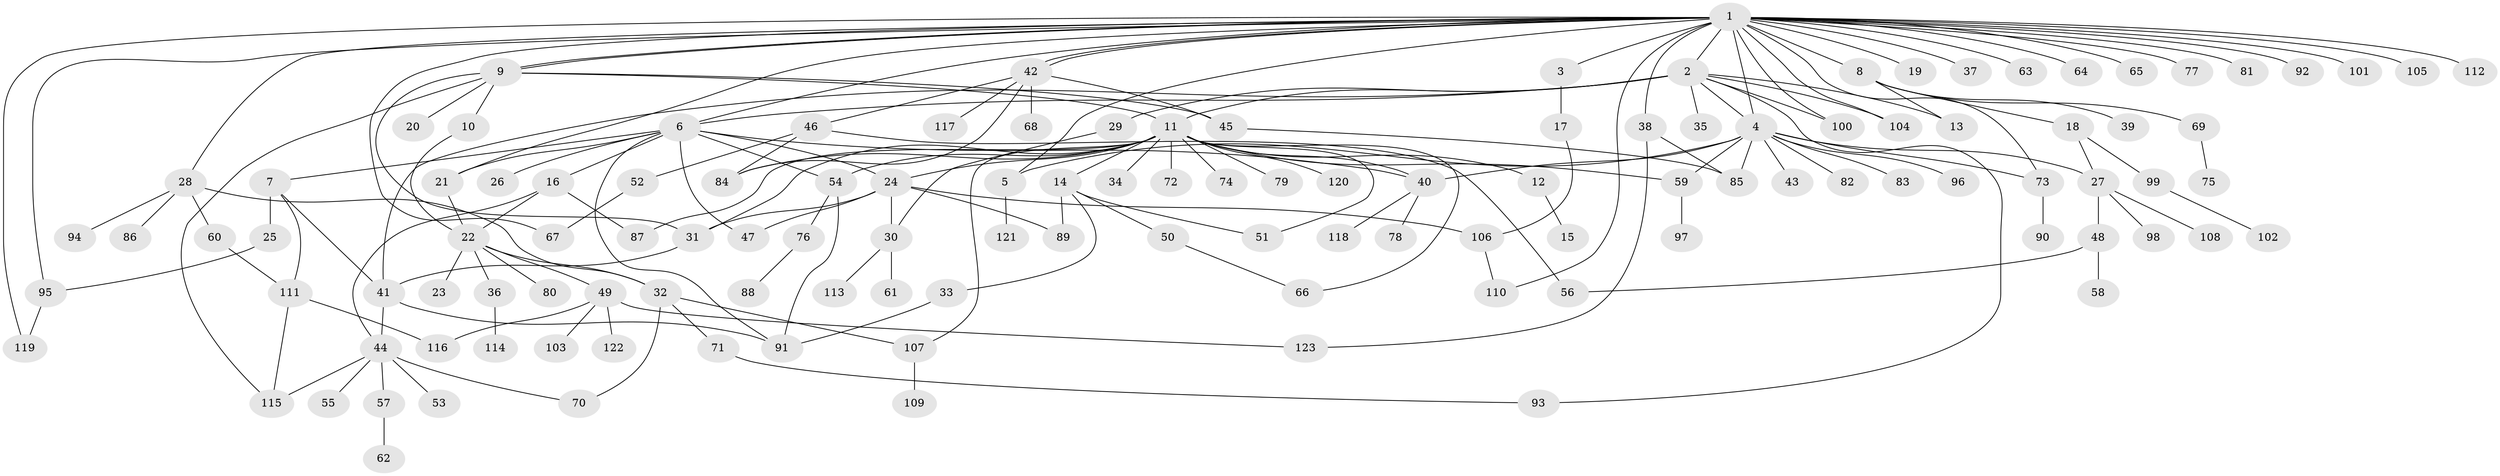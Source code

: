 // Generated by graph-tools (version 1.1) at 2025/47/03/09/25 04:47:52]
// undirected, 123 vertices, 175 edges
graph export_dot {
graph [start="1"]
  node [color=gray90,style=filled];
  1;
  2;
  3;
  4;
  5;
  6;
  7;
  8;
  9;
  10;
  11;
  12;
  13;
  14;
  15;
  16;
  17;
  18;
  19;
  20;
  21;
  22;
  23;
  24;
  25;
  26;
  27;
  28;
  29;
  30;
  31;
  32;
  33;
  34;
  35;
  36;
  37;
  38;
  39;
  40;
  41;
  42;
  43;
  44;
  45;
  46;
  47;
  48;
  49;
  50;
  51;
  52;
  53;
  54;
  55;
  56;
  57;
  58;
  59;
  60;
  61;
  62;
  63;
  64;
  65;
  66;
  67;
  68;
  69;
  70;
  71;
  72;
  73;
  74;
  75;
  76;
  77;
  78;
  79;
  80;
  81;
  82;
  83;
  84;
  85;
  86;
  87;
  88;
  89;
  90;
  91;
  92;
  93;
  94;
  95;
  96;
  97;
  98;
  99;
  100;
  101;
  102;
  103;
  104;
  105;
  106;
  107;
  108;
  109;
  110;
  111;
  112;
  113;
  114;
  115;
  116;
  117;
  118;
  119;
  120;
  121;
  122;
  123;
  1 -- 2;
  1 -- 3;
  1 -- 4;
  1 -- 5;
  1 -- 6;
  1 -- 8;
  1 -- 9;
  1 -- 9;
  1 -- 19;
  1 -- 21;
  1 -- 28;
  1 -- 37;
  1 -- 38;
  1 -- 42;
  1 -- 42;
  1 -- 63;
  1 -- 64;
  1 -- 65;
  1 -- 67;
  1 -- 73;
  1 -- 77;
  1 -- 81;
  1 -- 92;
  1 -- 95;
  1 -- 100;
  1 -- 101;
  1 -- 104;
  1 -- 105;
  1 -- 110;
  1 -- 112;
  1 -- 119;
  2 -- 4;
  2 -- 6;
  2 -- 11;
  2 -- 13;
  2 -- 29;
  2 -- 35;
  2 -- 41;
  2 -- 93;
  2 -- 100;
  2 -- 104;
  3 -- 17;
  4 -- 5;
  4 -- 27;
  4 -- 40;
  4 -- 43;
  4 -- 59;
  4 -- 73;
  4 -- 82;
  4 -- 83;
  4 -- 85;
  4 -- 96;
  5 -- 121;
  6 -- 7;
  6 -- 16;
  6 -- 21;
  6 -- 24;
  6 -- 26;
  6 -- 40;
  6 -- 47;
  6 -- 54;
  6 -- 91;
  7 -- 25;
  7 -- 41;
  7 -- 111;
  8 -- 13;
  8 -- 18;
  8 -- 39;
  8 -- 69;
  9 -- 10;
  9 -- 11;
  9 -- 20;
  9 -- 31;
  9 -- 45;
  9 -- 115;
  10 -- 22;
  11 -- 12;
  11 -- 14;
  11 -- 24;
  11 -- 31;
  11 -- 34;
  11 -- 40;
  11 -- 51;
  11 -- 54;
  11 -- 59;
  11 -- 66;
  11 -- 72;
  11 -- 74;
  11 -- 79;
  11 -- 84;
  11 -- 87;
  11 -- 107;
  11 -- 120;
  12 -- 15;
  14 -- 33;
  14 -- 50;
  14 -- 51;
  14 -- 89;
  16 -- 22;
  16 -- 44;
  16 -- 87;
  17 -- 106;
  18 -- 27;
  18 -- 99;
  21 -- 22;
  22 -- 23;
  22 -- 32;
  22 -- 36;
  22 -- 49;
  22 -- 80;
  24 -- 30;
  24 -- 31;
  24 -- 47;
  24 -- 89;
  24 -- 106;
  25 -- 95;
  27 -- 48;
  27 -- 98;
  27 -- 108;
  28 -- 32;
  28 -- 60;
  28 -- 86;
  28 -- 94;
  29 -- 30;
  30 -- 61;
  30 -- 113;
  31 -- 41;
  32 -- 70;
  32 -- 71;
  32 -- 107;
  33 -- 91;
  36 -- 114;
  38 -- 85;
  38 -- 123;
  40 -- 78;
  40 -- 118;
  41 -- 44;
  41 -- 91;
  42 -- 45;
  42 -- 46;
  42 -- 68;
  42 -- 84;
  42 -- 117;
  44 -- 53;
  44 -- 55;
  44 -- 57;
  44 -- 70;
  44 -- 115;
  45 -- 85;
  46 -- 52;
  46 -- 56;
  46 -- 84;
  48 -- 56;
  48 -- 58;
  49 -- 103;
  49 -- 116;
  49 -- 122;
  49 -- 123;
  50 -- 66;
  52 -- 67;
  54 -- 76;
  54 -- 91;
  57 -- 62;
  59 -- 97;
  60 -- 111;
  69 -- 75;
  71 -- 93;
  73 -- 90;
  76 -- 88;
  95 -- 119;
  99 -- 102;
  106 -- 110;
  107 -- 109;
  111 -- 115;
  111 -- 116;
}
